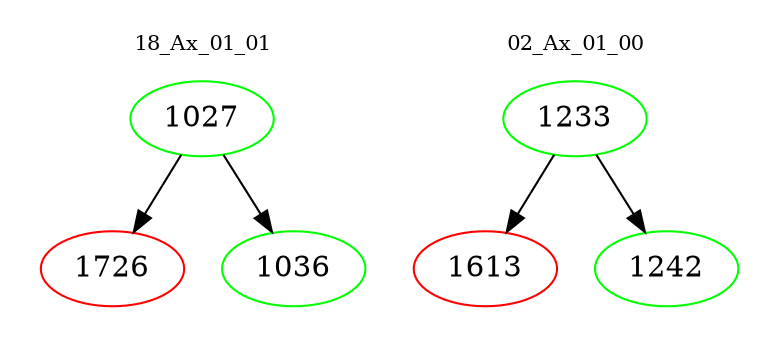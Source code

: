digraph{
subgraph cluster_0 {
color = white
label = "18_Ax_01_01";
fontsize=10;
T0_1027 [label="1027", color="green"]
T0_1027 -> T0_1726 [color="black"]
T0_1726 [label="1726", color="red"]
T0_1027 -> T0_1036 [color="black"]
T0_1036 [label="1036", color="green"]
}
subgraph cluster_1 {
color = white
label = "02_Ax_01_00";
fontsize=10;
T1_1233 [label="1233", color="green"]
T1_1233 -> T1_1613 [color="black"]
T1_1613 [label="1613", color="red"]
T1_1233 -> T1_1242 [color="black"]
T1_1242 [label="1242", color="green"]
}
}
